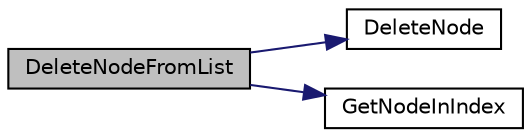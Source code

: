 digraph "DeleteNodeFromList"
{
 // LATEX_PDF_SIZE
  edge [fontname="Helvetica",fontsize="10",labelfontname="Helvetica",labelfontsize="10"];
  node [fontname="Helvetica",fontsize="10",shape=record];
  rankdir="LR";
  Node1 [label="DeleteNodeFromList",height=0.2,width=0.4,color="black", fillcolor="grey75", style="filled", fontcolor="black",tooltip=" "];
  Node1 -> Node2 [color="midnightblue",fontsize="10",style="solid",fontname="Helvetica"];
  Node2 [label="DeleteNode",height=0.2,width=0.4,color="black", fillcolor="white", style="filled",URL="$_linked_list_utils_8h.html#a949dae1fc3bb3b9c3ca36a2fa8c80bfd",tooltip=" "];
  Node1 -> Node3 [color="midnightblue",fontsize="10",style="solid",fontname="Helvetica"];
  Node3 [label="GetNodeInIndex",height=0.2,width=0.4,color="black", fillcolor="white", style="filled",URL="$_linked_list_utils_8h.html#a409391feb4238d7a6f34744b4b1ff702",tooltip=" "];
}

